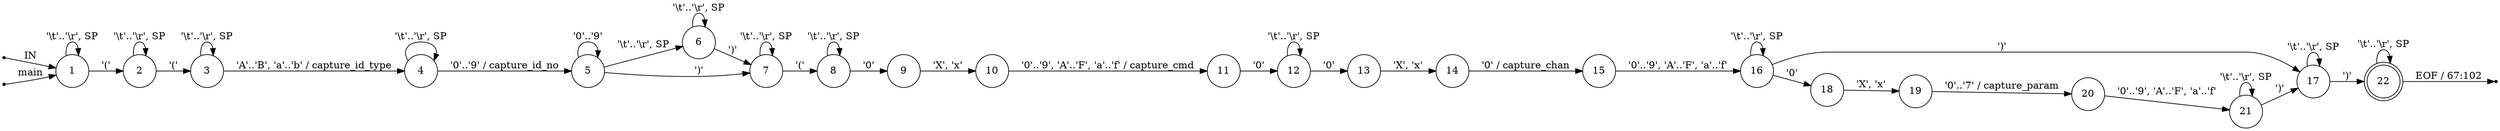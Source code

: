 digraph conf_parser {
	rankdir=LR;
	node [ shape = point ];
	ENTRY;
	en_1;
	eof_22;
	node [ shape = circle, height = 0.2 ];
	node [ fixedsize = true, height = 0.65, shape = doublecircle ];
	22;
	node [ shape = circle ];
	1 -> 1 [ label = "'\\t'..'\\r', SP" ];
	1 -> 2 [ label = "'('" ];
	2 -> 2 [ label = "'\\t'..'\\r', SP" ];
	2 -> 3 [ label = "'('" ];
	3 -> 3 [ label = "'\\t'..'\\r', SP" ];
	3 -> 4 [ label = "'A'..'B', 'a'..'b' / capture_id_type" ];
	4 -> 4 [ label = "'\\t'..'\\r', SP" ];
	4 -> 5 [ label = "'0'..'9' / capture_id_no" ];
	5 -> 6 [ label = "'\\t'..'\\r', SP" ];
	5 -> 7 [ label = "')'" ];
	5 -> 5 [ label = "'0'..'9'" ];
	6 -> 6 [ label = "'\\t'..'\\r', SP" ];
	6 -> 7 [ label = "')'" ];
	7 -> 7 [ label = "'\\t'..'\\r', SP" ];
	7 -> 8 [ label = "'('" ];
	8 -> 8 [ label = "'\\t'..'\\r', SP" ];
	8 -> 9 [ label = "'0'" ];
	9 -> 10 [ label = "'X', 'x'" ];
	10 -> 11 [ label = "'0'..'9', 'A'..'F', 'a'..'f' / capture_cmd" ];
	11 -> 12 [ label = "'0'" ];
	12 -> 12 [ label = "'\\t'..'\\r', SP" ];
	12 -> 13 [ label = "'0'" ];
	13 -> 14 [ label = "'X', 'x'" ];
	14 -> 15 [ label = "'0' / capture_chan" ];
	15 -> 16 [ label = "'0'..'9', 'A'..'F', 'a'..'f'" ];
	16 -> 16 [ label = "'\\t'..'\\r', SP" ];
	16 -> 17 [ label = "')'" ];
	16 -> 18 [ label = "'0'" ];
	17 -> 17 [ label = "'\\t'..'\\r', SP" ];
	17 -> 22 [ label = "')'" ];
	18 -> 19 [ label = "'X', 'x'" ];
	19 -> 20 [ label = "'0'..'7' / capture_param" ];
	20 -> 21 [ label = "'0'..'9', 'A'..'F', 'a'..'f'" ];
	21 -> 21 [ label = "'\\t'..'\\r', SP" ];
	21 -> 17 [ label = "')'" ];
	22 -> 22 [ label = "'\\t'..'\\r', SP" ];
	ENTRY -> 1 [ label = "IN" ];
	en_1 -> 1 [ label = "main" ];
	22 -> eof_22 [ label = "EOF / 67:102" ];
}
